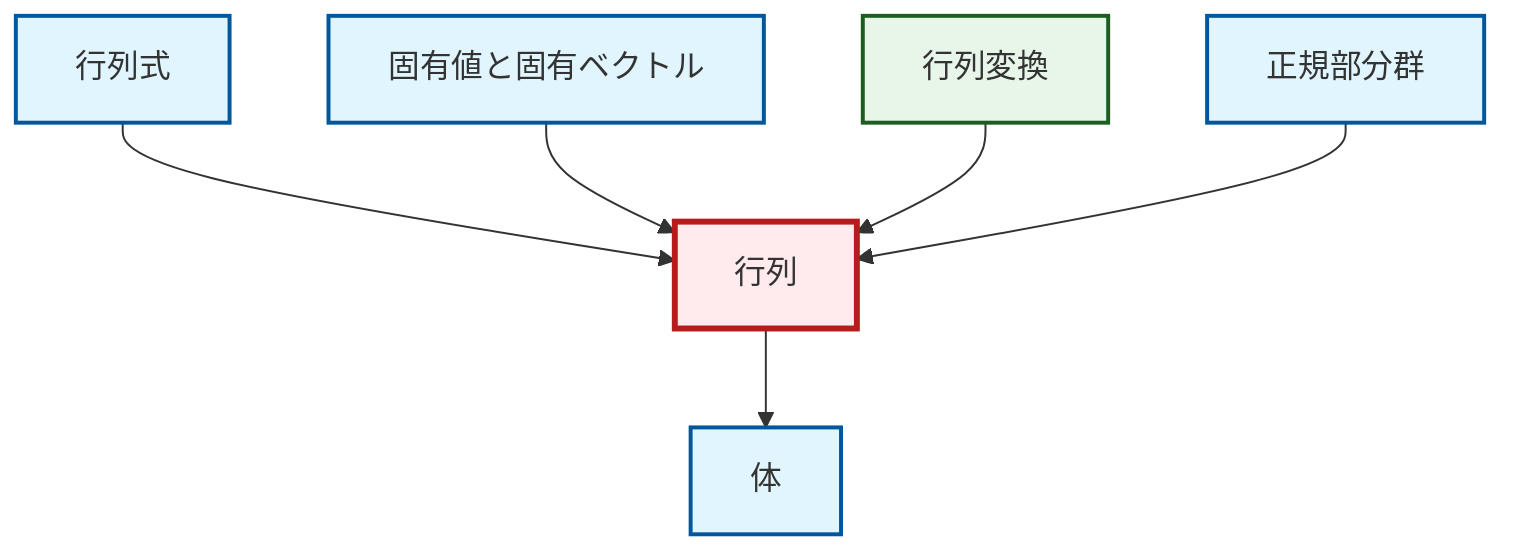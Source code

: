 graph TD
    classDef definition fill:#e1f5fe,stroke:#01579b,stroke-width:2px
    classDef theorem fill:#f3e5f5,stroke:#4a148c,stroke-width:2px
    classDef axiom fill:#fff3e0,stroke:#e65100,stroke-width:2px
    classDef example fill:#e8f5e9,stroke:#1b5e20,stroke-width:2px
    classDef current fill:#ffebee,stroke:#b71c1c,stroke-width:3px
    def-determinant["行列式"]:::definition
    def-field["体"]:::definition
    def-matrix["行列"]:::definition
    ex-matrix-transformation["行列変換"]:::example
    def-eigenvalue-eigenvector["固有値と固有ベクトル"]:::definition
    def-normal-subgroup["正規部分群"]:::definition
    def-determinant --> def-matrix
    def-eigenvalue-eigenvector --> def-matrix
    ex-matrix-transformation --> def-matrix
    def-matrix --> def-field
    def-normal-subgroup --> def-matrix
    class def-matrix current